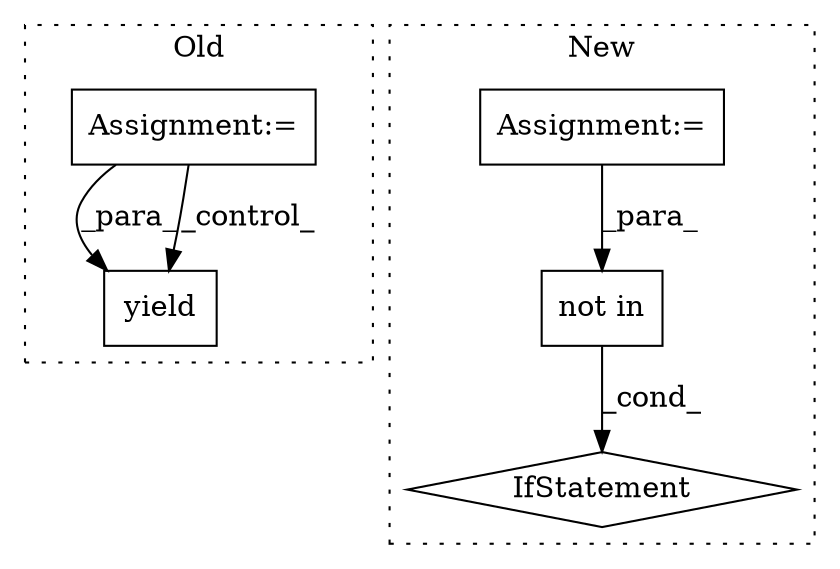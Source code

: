 digraph G {
subgraph cluster0 {
1 [label="yield" a="112" s="5445" l="7" shape="box"];
5 [label="Assignment:=" a="7" s="5142" l="36" shape="box"];
label = "Old";
style="dotted";
}
subgraph cluster1 {
2 [label="not in" a="108" s="2404" l="23" shape="box"];
3 [label="IfStatement" a="25" s="2390,2427" l="14,2" shape="diamond"];
4 [label="Assignment:=" a="7" s="2158" l="1" shape="box"];
label = "New";
style="dotted";
}
2 -> 3 [label="_cond_"];
4 -> 2 [label="_para_"];
5 -> 1 [label="_para_"];
5 -> 1 [label="_control_"];
}